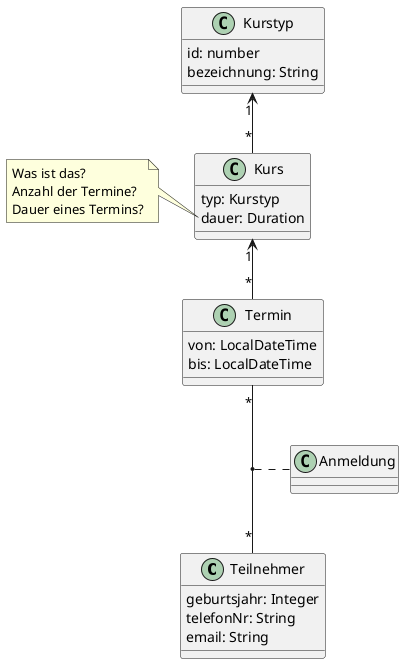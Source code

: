 @startuml
'left to right direction


class Teilnehmer {
    geburtsjahr: Integer
    telefonNr: String
    email: String
}

class Kurstyp {
  id: number
  bezeichnung: String
}

class Kurs {
    typ: Kurstyp
    dauer: Duration
}
note left of Kurs::dauer
  Was ist das?
  Anzahl der Termine?
  Dauer eines Termins?
end note

class Termin  {
    von: LocalDateTime
    bis: LocalDateTime
}

Kurstyp "1" <-- "*" Kurs

'Teilnehmer --|> Person
'Veranstalter --|> Person

'Teilnehmer "*" -- "*" Kurs : > nimmt teil
'(Teilnehmer, Kurs) .. Termin
'Veranstalter "1" -- "*" Kurs : > haelt ab

Kurs "1" <-- "*" Termin
Termin "*" -- "*" Teilnehmer
(Termin,Teilnehmer) . Anmeldung

@enduml